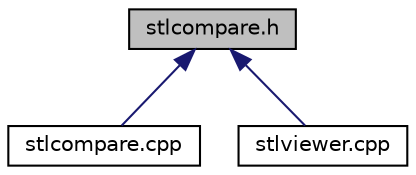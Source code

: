 digraph "stlcompare.h"
{
  edge [fontname="Helvetica",fontsize="10",labelfontname="Helvetica",labelfontsize="10"];
  node [fontname="Helvetica",fontsize="10",shape=record];
  Node1 [label="stlcompare.h",height=0.2,width=0.4,color="black", fillcolor="grey75", style="filled" fontcolor="black"];
  Node1 -> Node2 [dir="back",color="midnightblue",fontsize="10",style="solid",fontname="Helvetica"];
  Node2 [label="stlcompare.cpp",height=0.2,width=0.4,color="black", fillcolor="white", style="filled",URL="$stlcompare_8cpp.html"];
  Node1 -> Node3 [dir="back",color="midnightblue",fontsize="10",style="solid",fontname="Helvetica"];
  Node3 [label="stlviewer.cpp",height=0.2,width=0.4,color="black", fillcolor="white", style="filled",URL="$stlviewer_8cpp.html"];
}
